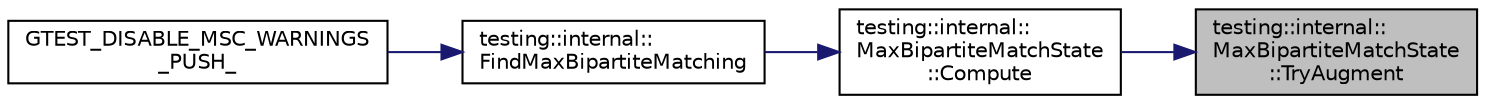 digraph "testing::internal::MaxBipartiteMatchState::TryAugment"
{
 // LATEX_PDF_SIZE
  bgcolor="transparent";
  edge [fontname="Helvetica",fontsize="10",labelfontname="Helvetica",labelfontsize="10"];
  node [fontname="Helvetica",fontsize="10",shape=record];
  rankdir="RL";
  Node1 [label="testing::internal::\lMaxBipartiteMatchState\l::TryAugment",height=0.2,width=0.4,color="black", fillcolor="grey75", style="filled", fontcolor="black",tooltip=" "];
  Node1 -> Node2 [dir="back",color="midnightblue",fontsize="10",style="solid",fontname="Helvetica"];
  Node2 [label="testing::internal::\lMaxBipartiteMatchState\l::Compute",height=0.2,width=0.4,color="black",URL="$classtesting_1_1internal_1_1MaxBipartiteMatchState.html#af6efab664ee390925b24d023f1368192",tooltip=" "];
  Node2 -> Node3 [dir="back",color="midnightblue",fontsize="10",style="solid",fontname="Helvetica"];
  Node3 [label="testing::internal::\lFindMaxBipartiteMatching",height=0.2,width=0.4,color="black",URL="$namespacetesting_1_1internal.html#ae30bd8357c179334b2b09b0d689efccc",tooltip=" "];
  Node3 -> Node4 [dir="back",color="midnightblue",fontsize="10",style="solid",fontname="Helvetica"];
  Node4 [label="GTEST_DISABLE_MSC_WARNINGS\l_PUSH_",height=0.2,width=0.4,color="black",URL="$gmock-matchers_8h.html#a76d5edfe42aefbbbf81289a6a12f3761",tooltip=" "];
}
